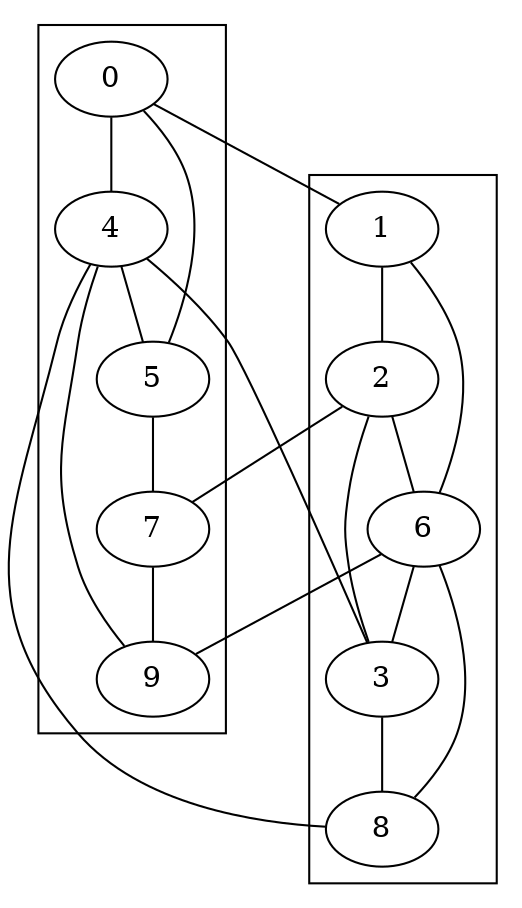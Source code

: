 strict graph  {
0;
1;
4;
5;
2;
6;
3;
7;
8;
9;
0 -- 1  [weight=3];
0 -- 4  [weight=10];
0 -- 5  [weight=2];
1 -- 2  [weight=5];
1 -- 6  [weight=2];
4 -- 3  [weight=7];
4 -- 5  [weight=4];
4 -- 8  [weight=2];
4 -- 9  [weight=8];
5 -- 7  [weight=1];
2 -- 3  [weight=8];
2 -- 7  [weight=8];
6 -- 8  [weight=7];
6 -- 9  [weight=7];
3 -- 8  [weight=8];
7 -- 9  [weight=10];
subgraph cluster_A {
0 -- 4;
4 -- 5;
5 -- 7;
7 -- 9;
}

subgraph cluster_B {
1 -- 2;
2 -- 6;
6 -- 3;
3 -- 8;
}

}
